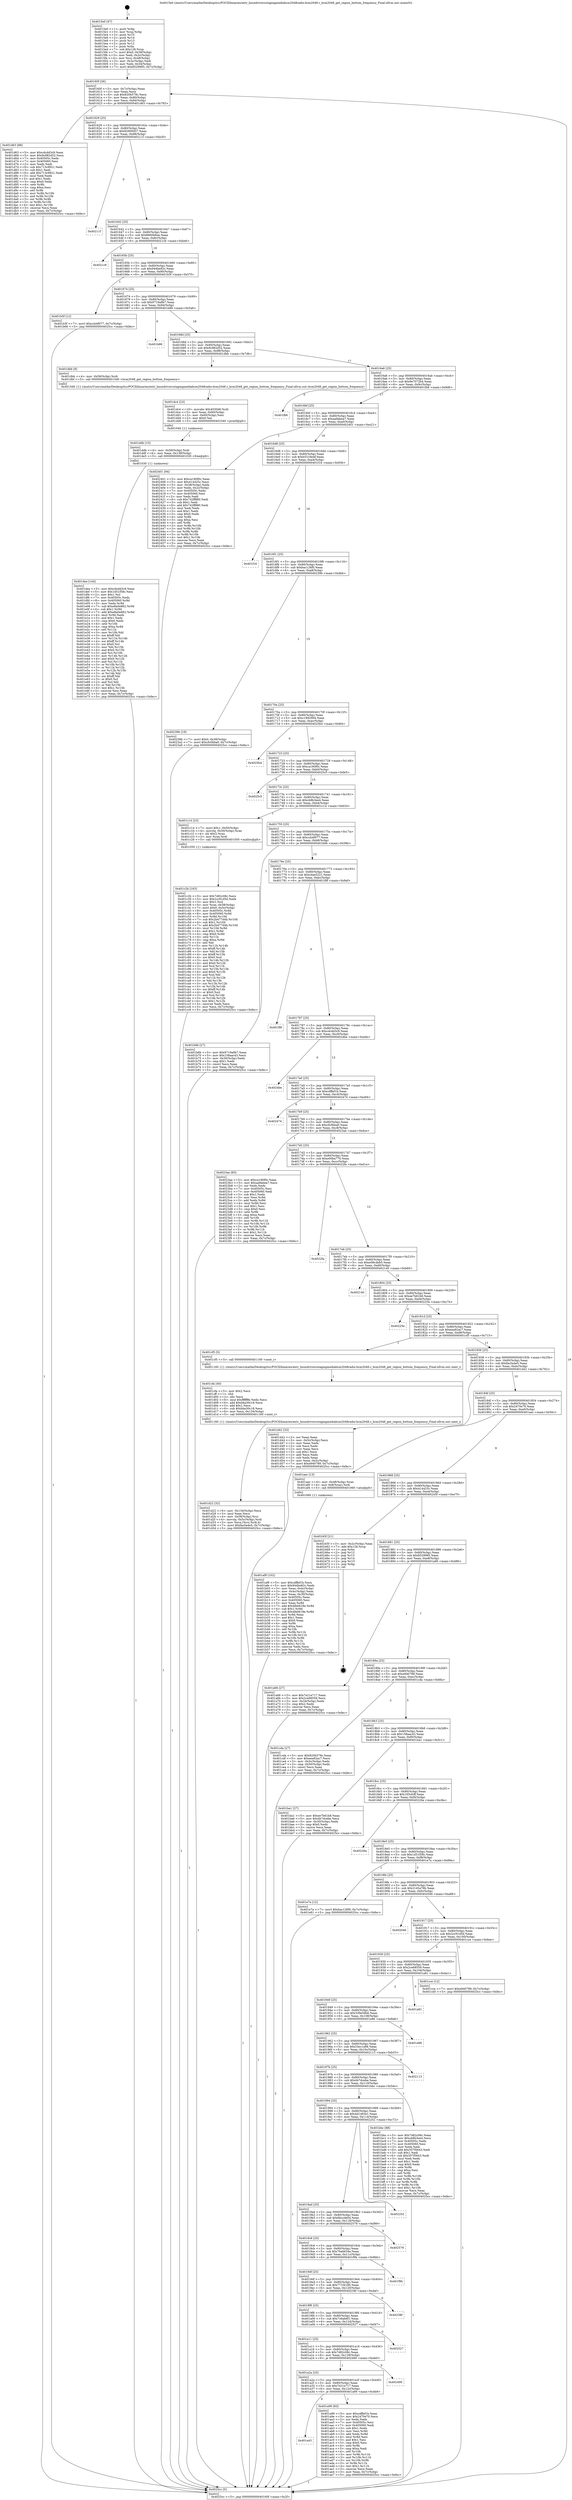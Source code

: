 digraph "0x4015e0" {
  label = "0x4015e0 (/mnt/c/Users/mathe/Desktop/tcc/POCII/binaries/extr_linuxdriversstagingmediabcm2048radio-bcm2048.c_bcm2048_get_region_bottom_frequency_Final-ollvm.out::main(0))"
  labelloc = "t"
  node[shape=record]

  Entry [label="",width=0.3,height=0.3,shape=circle,fillcolor=black,style=filled]
  "0x40160f" [label="{
     0x40160f [26]\l
     | [instrs]\l
     &nbsp;&nbsp;0x40160f \<+3\>: mov -0x7c(%rbp),%eax\l
     &nbsp;&nbsp;0x401612 \<+2\>: mov %eax,%ecx\l
     &nbsp;&nbsp;0x401614 \<+6\>: sub $0x820b578c,%ecx\l
     &nbsp;&nbsp;0x40161a \<+3\>: mov %eax,-0x80(%rbp)\l
     &nbsp;&nbsp;0x40161d \<+6\>: mov %ecx,-0x84(%rbp)\l
     &nbsp;&nbsp;0x401623 \<+6\>: je 0000000000401d63 \<main+0x783\>\l
  }"]
  "0x401d63" [label="{
     0x401d63 [88]\l
     | [instrs]\l
     &nbsp;&nbsp;0x401d63 \<+5\>: mov $0xcdcdd3c9,%eax\l
     &nbsp;&nbsp;0x401d68 \<+5\>: mov $0x9c982d52,%ecx\l
     &nbsp;&nbsp;0x401d6d \<+7\>: mov 0x40505c,%edx\l
     &nbsp;&nbsp;0x401d74 \<+7\>: mov 0x405060,%esi\l
     &nbsp;&nbsp;0x401d7b \<+2\>: mov %edx,%edi\l
     &nbsp;&nbsp;0x401d7d \<+6\>: sub $0x713c9921,%edi\l
     &nbsp;&nbsp;0x401d83 \<+3\>: sub $0x1,%edi\l
     &nbsp;&nbsp;0x401d86 \<+6\>: add $0x713c9921,%edi\l
     &nbsp;&nbsp;0x401d8c \<+3\>: imul %edi,%edx\l
     &nbsp;&nbsp;0x401d8f \<+3\>: and $0x1,%edx\l
     &nbsp;&nbsp;0x401d92 \<+3\>: cmp $0x0,%edx\l
     &nbsp;&nbsp;0x401d95 \<+4\>: sete %r8b\l
     &nbsp;&nbsp;0x401d99 \<+3\>: cmp $0xa,%esi\l
     &nbsp;&nbsp;0x401d9c \<+4\>: setl %r9b\l
     &nbsp;&nbsp;0x401da0 \<+3\>: mov %r8b,%r10b\l
     &nbsp;&nbsp;0x401da3 \<+3\>: and %r9b,%r10b\l
     &nbsp;&nbsp;0x401da6 \<+3\>: xor %r9b,%r8b\l
     &nbsp;&nbsp;0x401da9 \<+3\>: or %r8b,%r10b\l
     &nbsp;&nbsp;0x401dac \<+4\>: test $0x1,%r10b\l
     &nbsp;&nbsp;0x401db0 \<+3\>: cmovne %ecx,%eax\l
     &nbsp;&nbsp;0x401db3 \<+3\>: mov %eax,-0x7c(%rbp)\l
     &nbsp;&nbsp;0x401db6 \<+5\>: jmp 00000000004025cc \<main+0xfec\>\l
  }"]
  "0x401629" [label="{
     0x401629 [25]\l
     | [instrs]\l
     &nbsp;&nbsp;0x401629 \<+5\>: jmp 000000000040162e \<main+0x4e\>\l
     &nbsp;&nbsp;0x40162e \<+3\>: mov -0x80(%rbp),%eax\l
     &nbsp;&nbsp;0x401631 \<+5\>: sub $0x82909457,%eax\l
     &nbsp;&nbsp;0x401636 \<+6\>: mov %eax,-0x88(%rbp)\l
     &nbsp;&nbsp;0x40163c \<+6\>: je 000000000040211f \<main+0xb3f\>\l
  }"]
  Exit [label="",width=0.3,height=0.3,shape=circle,fillcolor=black,style=filled,peripheries=2]
  "0x40211f" [label="{
     0x40211f\l
  }", style=dashed]
  "0x401642" [label="{
     0x401642 [25]\l
     | [instrs]\l
     &nbsp;&nbsp;0x401642 \<+5\>: jmp 0000000000401647 \<main+0x67\>\l
     &nbsp;&nbsp;0x401647 \<+3\>: mov -0x80(%rbp),%eax\l
     &nbsp;&nbsp;0x40164a \<+5\>: sub $0x8660b6ae,%eax\l
     &nbsp;&nbsp;0x40164f \<+6\>: mov %eax,-0x8c(%rbp)\l
     &nbsp;&nbsp;0x401655 \<+6\>: je 00000000004021c6 \<main+0xbe6\>\l
  }"]
  "0x401dea" [label="{
     0x401dea [144]\l
     | [instrs]\l
     &nbsp;&nbsp;0x401dea \<+5\>: mov $0xcdcdd3c9,%eax\l
     &nbsp;&nbsp;0x401def \<+5\>: mov $0x1d51f58c,%esi\l
     &nbsp;&nbsp;0x401df4 \<+2\>: mov $0x1,%cl\l
     &nbsp;&nbsp;0x401df6 \<+7\>: mov 0x40505c,%edx\l
     &nbsp;&nbsp;0x401dfd \<+8\>: mov 0x405060,%r8d\l
     &nbsp;&nbsp;0x401e05 \<+3\>: mov %edx,%r9d\l
     &nbsp;&nbsp;0x401e08 \<+7\>: sub $0xe8a0e862,%r9d\l
     &nbsp;&nbsp;0x401e0f \<+4\>: sub $0x1,%r9d\l
     &nbsp;&nbsp;0x401e13 \<+7\>: add $0xe8a0e862,%r9d\l
     &nbsp;&nbsp;0x401e1a \<+4\>: imul %r9d,%edx\l
     &nbsp;&nbsp;0x401e1e \<+3\>: and $0x1,%edx\l
     &nbsp;&nbsp;0x401e21 \<+3\>: cmp $0x0,%edx\l
     &nbsp;&nbsp;0x401e24 \<+4\>: sete %r10b\l
     &nbsp;&nbsp;0x401e28 \<+4\>: cmp $0xa,%r8d\l
     &nbsp;&nbsp;0x401e2c \<+4\>: setl %r11b\l
     &nbsp;&nbsp;0x401e30 \<+3\>: mov %r10b,%bl\l
     &nbsp;&nbsp;0x401e33 \<+3\>: xor $0xff,%bl\l
     &nbsp;&nbsp;0x401e36 \<+3\>: mov %r11b,%r14b\l
     &nbsp;&nbsp;0x401e39 \<+4\>: xor $0xff,%r14b\l
     &nbsp;&nbsp;0x401e3d \<+3\>: xor $0x0,%cl\l
     &nbsp;&nbsp;0x401e40 \<+3\>: mov %bl,%r15b\l
     &nbsp;&nbsp;0x401e43 \<+4\>: and $0x0,%r15b\l
     &nbsp;&nbsp;0x401e47 \<+3\>: and %cl,%r10b\l
     &nbsp;&nbsp;0x401e4a \<+3\>: mov %r14b,%r12b\l
     &nbsp;&nbsp;0x401e4d \<+4\>: and $0x0,%r12b\l
     &nbsp;&nbsp;0x401e51 \<+3\>: and %cl,%r11b\l
     &nbsp;&nbsp;0x401e54 \<+3\>: or %r10b,%r15b\l
     &nbsp;&nbsp;0x401e57 \<+3\>: or %r11b,%r12b\l
     &nbsp;&nbsp;0x401e5a \<+3\>: xor %r12b,%r15b\l
     &nbsp;&nbsp;0x401e5d \<+3\>: or %r14b,%bl\l
     &nbsp;&nbsp;0x401e60 \<+3\>: xor $0xff,%bl\l
     &nbsp;&nbsp;0x401e63 \<+3\>: or $0x0,%cl\l
     &nbsp;&nbsp;0x401e66 \<+2\>: and %cl,%bl\l
     &nbsp;&nbsp;0x401e68 \<+3\>: or %bl,%r15b\l
     &nbsp;&nbsp;0x401e6b \<+4\>: test $0x1,%r15b\l
     &nbsp;&nbsp;0x401e6f \<+3\>: cmovne %esi,%eax\l
     &nbsp;&nbsp;0x401e72 \<+3\>: mov %eax,-0x7c(%rbp)\l
     &nbsp;&nbsp;0x401e75 \<+5\>: jmp 00000000004025cc \<main+0xfec\>\l
  }"]
  "0x4021c6" [label="{
     0x4021c6\l
  }", style=dashed]
  "0x40165b" [label="{
     0x40165b [25]\l
     | [instrs]\l
     &nbsp;&nbsp;0x40165b \<+5\>: jmp 0000000000401660 \<main+0x80\>\l
     &nbsp;&nbsp;0x401660 \<+3\>: mov -0x80(%rbp),%eax\l
     &nbsp;&nbsp;0x401663 \<+5\>: sub $0x944be82c,%eax\l
     &nbsp;&nbsp;0x401668 \<+6\>: mov %eax,-0x90(%rbp)\l
     &nbsp;&nbsp;0x40166e \<+6\>: je 0000000000401b5f \<main+0x57f\>\l
  }"]
  "0x401ddb" [label="{
     0x401ddb [15]\l
     | [instrs]\l
     &nbsp;&nbsp;0x401ddb \<+4\>: mov -0x58(%rbp),%rdi\l
     &nbsp;&nbsp;0x401ddf \<+6\>: mov %eax,-0x138(%rbp)\l
     &nbsp;&nbsp;0x401de5 \<+5\>: call 0000000000401030 \<free@plt\>\l
     | [calls]\l
     &nbsp;&nbsp;0x401030 \{1\} (unknown)\l
  }"]
  "0x401b5f" [label="{
     0x401b5f [12]\l
     | [instrs]\l
     &nbsp;&nbsp;0x401b5f \<+7\>: movl $0xccb4f077,-0x7c(%rbp)\l
     &nbsp;&nbsp;0x401b66 \<+5\>: jmp 00000000004025cc \<main+0xfec\>\l
  }"]
  "0x401674" [label="{
     0x401674 [25]\l
     | [instrs]\l
     &nbsp;&nbsp;0x401674 \<+5\>: jmp 0000000000401679 \<main+0x99\>\l
     &nbsp;&nbsp;0x401679 \<+3\>: mov -0x80(%rbp),%eax\l
     &nbsp;&nbsp;0x40167c \<+5\>: sub $0x9719a9b7,%eax\l
     &nbsp;&nbsp;0x401681 \<+6\>: mov %eax,-0x94(%rbp)\l
     &nbsp;&nbsp;0x401687 \<+6\>: je 0000000000401b86 \<main+0x5a6\>\l
  }"]
  "0x401dc4" [label="{
     0x401dc4 [23]\l
     | [instrs]\l
     &nbsp;&nbsp;0x401dc4 \<+10\>: movabs $0x4030d6,%rdi\l
     &nbsp;&nbsp;0x401dce \<+3\>: mov %eax,-0x60(%rbp)\l
     &nbsp;&nbsp;0x401dd1 \<+3\>: mov -0x60(%rbp),%esi\l
     &nbsp;&nbsp;0x401dd4 \<+2\>: mov $0x0,%al\l
     &nbsp;&nbsp;0x401dd6 \<+5\>: call 0000000000401040 \<printf@plt\>\l
     | [calls]\l
     &nbsp;&nbsp;0x401040 \{1\} (unknown)\l
  }"]
  "0x401b86" [label="{
     0x401b86\l
  }", style=dashed]
  "0x40168d" [label="{
     0x40168d [25]\l
     | [instrs]\l
     &nbsp;&nbsp;0x40168d \<+5\>: jmp 0000000000401692 \<main+0xb2\>\l
     &nbsp;&nbsp;0x401692 \<+3\>: mov -0x80(%rbp),%eax\l
     &nbsp;&nbsp;0x401695 \<+5\>: sub $0x9c982d52,%eax\l
     &nbsp;&nbsp;0x40169a \<+6\>: mov %eax,-0x98(%rbp)\l
     &nbsp;&nbsp;0x4016a0 \<+6\>: je 0000000000401dbb \<main+0x7db\>\l
  }"]
  "0x401d22" [label="{
     0x401d22 [32]\l
     | [instrs]\l
     &nbsp;&nbsp;0x401d22 \<+6\>: mov -0x134(%rbp),%ecx\l
     &nbsp;&nbsp;0x401d28 \<+3\>: imul %eax,%ecx\l
     &nbsp;&nbsp;0x401d2b \<+4\>: mov -0x58(%rbp),%rsi\l
     &nbsp;&nbsp;0x401d2f \<+4\>: movslq -0x5c(%rbp),%rdi\l
     &nbsp;&nbsp;0x401d33 \<+3\>: mov %ecx,(%rsi,%rdi,4)\l
     &nbsp;&nbsp;0x401d36 \<+7\>: movl $0xfac0a4e5,-0x7c(%rbp)\l
     &nbsp;&nbsp;0x401d3d \<+5\>: jmp 00000000004025cc \<main+0xfec\>\l
  }"]
  "0x401dbb" [label="{
     0x401dbb [9]\l
     | [instrs]\l
     &nbsp;&nbsp;0x401dbb \<+4\>: mov -0x58(%rbp),%rdi\l
     &nbsp;&nbsp;0x401dbf \<+5\>: call 00000000004015d0 \<bcm2048_get_region_bottom_frequency\>\l
     | [calls]\l
     &nbsp;&nbsp;0x4015d0 \{1\} (/mnt/c/Users/mathe/Desktop/tcc/POCII/binaries/extr_linuxdriversstagingmediabcm2048radio-bcm2048.c_bcm2048_get_region_bottom_frequency_Final-ollvm.out::bcm2048_get_region_bottom_frequency)\l
  }"]
  "0x4016a6" [label="{
     0x4016a6 [25]\l
     | [instrs]\l
     &nbsp;&nbsp;0x4016a6 \<+5\>: jmp 00000000004016ab \<main+0xcb\>\l
     &nbsp;&nbsp;0x4016ab \<+3\>: mov -0x80(%rbp),%eax\l
     &nbsp;&nbsp;0x4016ae \<+5\>: sub $0x9e7072b4,%eax\l
     &nbsp;&nbsp;0x4016b3 \<+6\>: mov %eax,-0x9c(%rbp)\l
     &nbsp;&nbsp;0x4016b9 \<+6\>: je 0000000000401fb6 \<main+0x9d6\>\l
  }"]
  "0x401cfa" [label="{
     0x401cfa [40]\l
     | [instrs]\l
     &nbsp;&nbsp;0x401cfa \<+5\>: mov $0x2,%ecx\l
     &nbsp;&nbsp;0x401cff \<+1\>: cltd\l
     &nbsp;&nbsp;0x401d00 \<+2\>: idiv %ecx\l
     &nbsp;&nbsp;0x401d02 \<+6\>: imul $0xfffffffe,%edx,%ecx\l
     &nbsp;&nbsp;0x401d08 \<+6\>: add $0xbba30c18,%ecx\l
     &nbsp;&nbsp;0x401d0e \<+3\>: add $0x1,%ecx\l
     &nbsp;&nbsp;0x401d11 \<+6\>: sub $0xbba30c18,%ecx\l
     &nbsp;&nbsp;0x401d17 \<+6\>: mov %ecx,-0x134(%rbp)\l
     &nbsp;&nbsp;0x401d1d \<+5\>: call 0000000000401160 \<next_i\>\l
     | [calls]\l
     &nbsp;&nbsp;0x401160 \{1\} (/mnt/c/Users/mathe/Desktop/tcc/POCII/binaries/extr_linuxdriversstagingmediabcm2048radio-bcm2048.c_bcm2048_get_region_bottom_frequency_Final-ollvm.out::next_i)\l
  }"]
  "0x401fb6" [label="{
     0x401fb6\l
  }", style=dashed]
  "0x4016bf" [label="{
     0x4016bf [25]\l
     | [instrs]\l
     &nbsp;&nbsp;0x4016bf \<+5\>: jmp 00000000004016c4 \<main+0xe4\>\l
     &nbsp;&nbsp;0x4016c4 \<+3\>: mov -0x80(%rbp),%eax\l
     &nbsp;&nbsp;0x4016c7 \<+5\>: sub $0xaa9abea7,%eax\l
     &nbsp;&nbsp;0x4016cc \<+6\>: mov %eax,-0xa0(%rbp)\l
     &nbsp;&nbsp;0x4016d2 \<+6\>: je 0000000000402401 \<main+0xe21\>\l
  }"]
  "0x401c2b" [label="{
     0x401c2b [163]\l
     | [instrs]\l
     &nbsp;&nbsp;0x401c2b \<+5\>: mov $0x7d82c08c,%ecx\l
     &nbsp;&nbsp;0x401c30 \<+5\>: mov $0x2cc91d5d,%edx\l
     &nbsp;&nbsp;0x401c35 \<+3\>: mov $0x1,%sil\l
     &nbsp;&nbsp;0x401c38 \<+4\>: mov %rax,-0x58(%rbp)\l
     &nbsp;&nbsp;0x401c3c \<+7\>: movl $0x0,-0x5c(%rbp)\l
     &nbsp;&nbsp;0x401c43 \<+8\>: mov 0x40505c,%r8d\l
     &nbsp;&nbsp;0x401c4b \<+8\>: mov 0x405060,%r9d\l
     &nbsp;&nbsp;0x401c53 \<+3\>: mov %r8d,%r10d\l
     &nbsp;&nbsp;0x401c56 \<+7\>: sub $0x2b477d4b,%r10d\l
     &nbsp;&nbsp;0x401c5d \<+4\>: sub $0x1,%r10d\l
     &nbsp;&nbsp;0x401c61 \<+7\>: add $0x2b477d4b,%r10d\l
     &nbsp;&nbsp;0x401c68 \<+4\>: imul %r10d,%r8d\l
     &nbsp;&nbsp;0x401c6c \<+4\>: and $0x1,%r8d\l
     &nbsp;&nbsp;0x401c70 \<+4\>: cmp $0x0,%r8d\l
     &nbsp;&nbsp;0x401c74 \<+4\>: sete %r11b\l
     &nbsp;&nbsp;0x401c78 \<+4\>: cmp $0xa,%r9d\l
     &nbsp;&nbsp;0x401c7c \<+3\>: setl %bl\l
     &nbsp;&nbsp;0x401c7f \<+3\>: mov %r11b,%r14b\l
     &nbsp;&nbsp;0x401c82 \<+4\>: xor $0xff,%r14b\l
     &nbsp;&nbsp;0x401c86 \<+3\>: mov %bl,%r15b\l
     &nbsp;&nbsp;0x401c89 \<+4\>: xor $0xff,%r15b\l
     &nbsp;&nbsp;0x401c8d \<+4\>: xor $0x0,%sil\l
     &nbsp;&nbsp;0x401c91 \<+3\>: mov %r14b,%r12b\l
     &nbsp;&nbsp;0x401c94 \<+4\>: and $0x0,%r12b\l
     &nbsp;&nbsp;0x401c98 \<+3\>: and %sil,%r11b\l
     &nbsp;&nbsp;0x401c9b \<+3\>: mov %r15b,%r13b\l
     &nbsp;&nbsp;0x401c9e \<+4\>: and $0x0,%r13b\l
     &nbsp;&nbsp;0x401ca2 \<+3\>: and %sil,%bl\l
     &nbsp;&nbsp;0x401ca5 \<+3\>: or %r11b,%r12b\l
     &nbsp;&nbsp;0x401ca8 \<+3\>: or %bl,%r13b\l
     &nbsp;&nbsp;0x401cab \<+3\>: xor %r13b,%r12b\l
     &nbsp;&nbsp;0x401cae \<+3\>: or %r15b,%r14b\l
     &nbsp;&nbsp;0x401cb1 \<+4\>: xor $0xff,%r14b\l
     &nbsp;&nbsp;0x401cb5 \<+4\>: or $0x0,%sil\l
     &nbsp;&nbsp;0x401cb9 \<+3\>: and %sil,%r14b\l
     &nbsp;&nbsp;0x401cbc \<+3\>: or %r14b,%r12b\l
     &nbsp;&nbsp;0x401cbf \<+4\>: test $0x1,%r12b\l
     &nbsp;&nbsp;0x401cc3 \<+3\>: cmovne %edx,%ecx\l
     &nbsp;&nbsp;0x401cc6 \<+3\>: mov %ecx,-0x7c(%rbp)\l
     &nbsp;&nbsp;0x401cc9 \<+5\>: jmp 00000000004025cc \<main+0xfec\>\l
  }"]
  "0x402401" [label="{
     0x402401 [94]\l
     | [instrs]\l
     &nbsp;&nbsp;0x402401 \<+5\>: mov $0xca180f0c,%eax\l
     &nbsp;&nbsp;0x402406 \<+5\>: mov $0x414425c,%ecx\l
     &nbsp;&nbsp;0x40240b \<+3\>: mov -0x38(%rbp),%edx\l
     &nbsp;&nbsp;0x40240e \<+3\>: mov %edx,-0x2c(%rbp)\l
     &nbsp;&nbsp;0x402411 \<+7\>: mov 0x40505c,%edx\l
     &nbsp;&nbsp;0x402418 \<+7\>: mov 0x405060,%esi\l
     &nbsp;&nbsp;0x40241f \<+2\>: mov %edx,%edi\l
     &nbsp;&nbsp;0x402421 \<+6\>: sub $0x742ff880,%edi\l
     &nbsp;&nbsp;0x402427 \<+3\>: sub $0x1,%edi\l
     &nbsp;&nbsp;0x40242a \<+6\>: add $0x742ff880,%edi\l
     &nbsp;&nbsp;0x402430 \<+3\>: imul %edi,%edx\l
     &nbsp;&nbsp;0x402433 \<+3\>: and $0x1,%edx\l
     &nbsp;&nbsp;0x402436 \<+3\>: cmp $0x0,%edx\l
     &nbsp;&nbsp;0x402439 \<+4\>: sete %r8b\l
     &nbsp;&nbsp;0x40243d \<+3\>: cmp $0xa,%esi\l
     &nbsp;&nbsp;0x402440 \<+4\>: setl %r9b\l
     &nbsp;&nbsp;0x402444 \<+3\>: mov %r8b,%r10b\l
     &nbsp;&nbsp;0x402447 \<+3\>: and %r9b,%r10b\l
     &nbsp;&nbsp;0x40244a \<+3\>: xor %r9b,%r8b\l
     &nbsp;&nbsp;0x40244d \<+3\>: or %r8b,%r10b\l
     &nbsp;&nbsp;0x402450 \<+4\>: test $0x1,%r10b\l
     &nbsp;&nbsp;0x402454 \<+3\>: cmovne %ecx,%eax\l
     &nbsp;&nbsp;0x402457 \<+3\>: mov %eax,-0x7c(%rbp)\l
     &nbsp;&nbsp;0x40245a \<+5\>: jmp 00000000004025cc \<main+0xfec\>\l
  }"]
  "0x4016d8" [label="{
     0x4016d8 [25]\l
     | [instrs]\l
     &nbsp;&nbsp;0x4016d8 \<+5\>: jmp 00000000004016dd \<main+0xfd\>\l
     &nbsp;&nbsp;0x4016dd \<+3\>: mov -0x80(%rbp),%eax\l
     &nbsp;&nbsp;0x4016e0 \<+5\>: sub $0xb5318e4f,%eax\l
     &nbsp;&nbsp;0x4016e5 \<+6\>: mov %eax,-0xa4(%rbp)\l
     &nbsp;&nbsp;0x4016eb \<+6\>: je 0000000000401f16 \<main+0x936\>\l
  }"]
  "0x401af9" [label="{
     0x401af9 [102]\l
     | [instrs]\l
     &nbsp;&nbsp;0x401af9 \<+5\>: mov $0xcdffef1b,%ecx\l
     &nbsp;&nbsp;0x401afe \<+5\>: mov $0x944be82c,%edx\l
     &nbsp;&nbsp;0x401b03 \<+3\>: mov %eax,-0x4c(%rbp)\l
     &nbsp;&nbsp;0x401b06 \<+3\>: mov -0x4c(%rbp),%eax\l
     &nbsp;&nbsp;0x401b09 \<+3\>: mov %eax,-0x30(%rbp)\l
     &nbsp;&nbsp;0x401b0c \<+7\>: mov 0x40505c,%eax\l
     &nbsp;&nbsp;0x401b13 \<+7\>: mov 0x405060,%esi\l
     &nbsp;&nbsp;0x401b1a \<+3\>: mov %eax,%r8d\l
     &nbsp;&nbsp;0x401b1d \<+7\>: add $0x4feb618e,%r8d\l
     &nbsp;&nbsp;0x401b24 \<+4\>: sub $0x1,%r8d\l
     &nbsp;&nbsp;0x401b28 \<+7\>: sub $0x4feb618e,%r8d\l
     &nbsp;&nbsp;0x401b2f \<+4\>: imul %r8d,%eax\l
     &nbsp;&nbsp;0x401b33 \<+3\>: and $0x1,%eax\l
     &nbsp;&nbsp;0x401b36 \<+3\>: cmp $0x0,%eax\l
     &nbsp;&nbsp;0x401b39 \<+4\>: sete %r9b\l
     &nbsp;&nbsp;0x401b3d \<+3\>: cmp $0xa,%esi\l
     &nbsp;&nbsp;0x401b40 \<+4\>: setl %r10b\l
     &nbsp;&nbsp;0x401b44 \<+3\>: mov %r9b,%r11b\l
     &nbsp;&nbsp;0x401b47 \<+3\>: and %r10b,%r11b\l
     &nbsp;&nbsp;0x401b4a \<+3\>: xor %r10b,%r9b\l
     &nbsp;&nbsp;0x401b4d \<+3\>: or %r9b,%r11b\l
     &nbsp;&nbsp;0x401b50 \<+4\>: test $0x1,%r11b\l
     &nbsp;&nbsp;0x401b54 \<+3\>: cmovne %edx,%ecx\l
     &nbsp;&nbsp;0x401b57 \<+3\>: mov %ecx,-0x7c(%rbp)\l
     &nbsp;&nbsp;0x401b5a \<+5\>: jmp 00000000004025cc \<main+0xfec\>\l
  }"]
  "0x401f16" [label="{
     0x401f16\l
  }", style=dashed]
  "0x4016f1" [label="{
     0x4016f1 [25]\l
     | [instrs]\l
     &nbsp;&nbsp;0x4016f1 \<+5\>: jmp 00000000004016f6 \<main+0x116\>\l
     &nbsp;&nbsp;0x4016f6 \<+3\>: mov -0x80(%rbp),%eax\l
     &nbsp;&nbsp;0x4016f9 \<+5\>: sub $0xbac126f0,%eax\l
     &nbsp;&nbsp;0x4016fe \<+6\>: mov %eax,-0xa8(%rbp)\l
     &nbsp;&nbsp;0x401704 \<+6\>: je 000000000040239b \<main+0xdbb\>\l
  }"]
  "0x401a43" [label="{
     0x401a43\l
  }", style=dashed]
  "0x40239b" [label="{
     0x40239b [19]\l
     | [instrs]\l
     &nbsp;&nbsp;0x40239b \<+7\>: movl $0x0,-0x38(%rbp)\l
     &nbsp;&nbsp;0x4023a2 \<+7\>: movl $0xcfc0bba0,-0x7c(%rbp)\l
     &nbsp;&nbsp;0x4023a9 \<+5\>: jmp 00000000004025cc \<main+0xfec\>\l
  }"]
  "0x40170a" [label="{
     0x40170a [25]\l
     | [instrs]\l
     &nbsp;&nbsp;0x40170a \<+5\>: jmp 000000000040170f \<main+0x12f\>\l
     &nbsp;&nbsp;0x40170f \<+3\>: mov -0x80(%rbp),%eax\l
     &nbsp;&nbsp;0x401712 \<+5\>: sub $0xc1892994,%eax\l
     &nbsp;&nbsp;0x401717 \<+6\>: mov %eax,-0xac(%rbp)\l
     &nbsp;&nbsp;0x40171d \<+6\>: je 00000000004025b4 \<main+0xfd4\>\l
  }"]
  "0x401a99" [label="{
     0x401a99 [83]\l
     | [instrs]\l
     &nbsp;&nbsp;0x401a99 \<+5\>: mov $0xcdffef1b,%eax\l
     &nbsp;&nbsp;0x401a9e \<+5\>: mov $0x2470e70,%ecx\l
     &nbsp;&nbsp;0x401aa3 \<+2\>: xor %edx,%edx\l
     &nbsp;&nbsp;0x401aa5 \<+7\>: mov 0x40505c,%esi\l
     &nbsp;&nbsp;0x401aac \<+7\>: mov 0x405060,%edi\l
     &nbsp;&nbsp;0x401ab3 \<+3\>: sub $0x1,%edx\l
     &nbsp;&nbsp;0x401ab6 \<+3\>: mov %esi,%r8d\l
     &nbsp;&nbsp;0x401ab9 \<+3\>: add %edx,%r8d\l
     &nbsp;&nbsp;0x401abc \<+4\>: imul %r8d,%esi\l
     &nbsp;&nbsp;0x401ac0 \<+3\>: and $0x1,%esi\l
     &nbsp;&nbsp;0x401ac3 \<+3\>: cmp $0x0,%esi\l
     &nbsp;&nbsp;0x401ac6 \<+4\>: sete %r9b\l
     &nbsp;&nbsp;0x401aca \<+3\>: cmp $0xa,%edi\l
     &nbsp;&nbsp;0x401acd \<+4\>: setl %r10b\l
     &nbsp;&nbsp;0x401ad1 \<+3\>: mov %r9b,%r11b\l
     &nbsp;&nbsp;0x401ad4 \<+3\>: and %r10b,%r11b\l
     &nbsp;&nbsp;0x401ad7 \<+3\>: xor %r10b,%r9b\l
     &nbsp;&nbsp;0x401ada \<+3\>: or %r9b,%r11b\l
     &nbsp;&nbsp;0x401add \<+4\>: test $0x1,%r11b\l
     &nbsp;&nbsp;0x401ae1 \<+3\>: cmovne %ecx,%eax\l
     &nbsp;&nbsp;0x401ae4 \<+3\>: mov %eax,-0x7c(%rbp)\l
     &nbsp;&nbsp;0x401ae7 \<+5\>: jmp 00000000004025cc \<main+0xfec\>\l
  }"]
  "0x4025b4" [label="{
     0x4025b4\l
  }", style=dashed]
  "0x401723" [label="{
     0x401723 [25]\l
     | [instrs]\l
     &nbsp;&nbsp;0x401723 \<+5\>: jmp 0000000000401728 \<main+0x148\>\l
     &nbsp;&nbsp;0x401728 \<+3\>: mov -0x80(%rbp),%eax\l
     &nbsp;&nbsp;0x40172b \<+5\>: sub $0xca180f0c,%eax\l
     &nbsp;&nbsp;0x401730 \<+6\>: mov %eax,-0xb0(%rbp)\l
     &nbsp;&nbsp;0x401736 \<+6\>: je 00000000004025c5 \<main+0xfe5\>\l
  }"]
  "0x401a2a" [label="{
     0x401a2a [25]\l
     | [instrs]\l
     &nbsp;&nbsp;0x401a2a \<+5\>: jmp 0000000000401a2f \<main+0x44f\>\l
     &nbsp;&nbsp;0x401a2f \<+3\>: mov -0x80(%rbp),%eax\l
     &nbsp;&nbsp;0x401a32 \<+5\>: sub $0x7e21e717,%eax\l
     &nbsp;&nbsp;0x401a37 \<+6\>: mov %eax,-0x12c(%rbp)\l
     &nbsp;&nbsp;0x401a3d \<+6\>: je 0000000000401a99 \<main+0x4b9\>\l
  }"]
  "0x4025c5" [label="{
     0x4025c5\l
  }", style=dashed]
  "0x40173c" [label="{
     0x40173c [25]\l
     | [instrs]\l
     &nbsp;&nbsp;0x40173c \<+5\>: jmp 0000000000401741 \<main+0x161\>\l
     &nbsp;&nbsp;0x401741 \<+3\>: mov -0x80(%rbp),%eax\l
     &nbsp;&nbsp;0x401744 \<+5\>: sub $0xcb8b3ee4,%eax\l
     &nbsp;&nbsp;0x401749 \<+6\>: mov %eax,-0xb4(%rbp)\l
     &nbsp;&nbsp;0x40174f \<+6\>: je 0000000000401c14 \<main+0x634\>\l
  }"]
  "0x402490" [label="{
     0x402490\l
  }", style=dashed]
  "0x401c14" [label="{
     0x401c14 [23]\l
     | [instrs]\l
     &nbsp;&nbsp;0x401c14 \<+7\>: movl $0x1,-0x50(%rbp)\l
     &nbsp;&nbsp;0x401c1b \<+4\>: movslq -0x50(%rbp),%rax\l
     &nbsp;&nbsp;0x401c1f \<+4\>: shl $0x2,%rax\l
     &nbsp;&nbsp;0x401c23 \<+3\>: mov %rax,%rdi\l
     &nbsp;&nbsp;0x401c26 \<+5\>: call 0000000000401050 \<malloc@plt\>\l
     | [calls]\l
     &nbsp;&nbsp;0x401050 \{1\} (unknown)\l
  }"]
  "0x401755" [label="{
     0x401755 [25]\l
     | [instrs]\l
     &nbsp;&nbsp;0x401755 \<+5\>: jmp 000000000040175a \<main+0x17a\>\l
     &nbsp;&nbsp;0x40175a \<+3\>: mov -0x80(%rbp),%eax\l
     &nbsp;&nbsp;0x40175d \<+5\>: sub $0xccb4f077,%eax\l
     &nbsp;&nbsp;0x401762 \<+6\>: mov %eax,-0xb8(%rbp)\l
     &nbsp;&nbsp;0x401768 \<+6\>: je 0000000000401b6b \<main+0x58b\>\l
  }"]
  "0x401a11" [label="{
     0x401a11 [25]\l
     | [instrs]\l
     &nbsp;&nbsp;0x401a11 \<+5\>: jmp 0000000000401a16 \<main+0x436\>\l
     &nbsp;&nbsp;0x401a16 \<+3\>: mov -0x80(%rbp),%eax\l
     &nbsp;&nbsp;0x401a19 \<+5\>: sub $0x7d82c08c,%eax\l
     &nbsp;&nbsp;0x401a1e \<+6\>: mov %eax,-0x128(%rbp)\l
     &nbsp;&nbsp;0x401a24 \<+6\>: je 0000000000402490 \<main+0xeb0\>\l
  }"]
  "0x401b6b" [label="{
     0x401b6b [27]\l
     | [instrs]\l
     &nbsp;&nbsp;0x401b6b \<+5\>: mov $0x9719a9b7,%eax\l
     &nbsp;&nbsp;0x401b70 \<+5\>: mov $0x158aac43,%ecx\l
     &nbsp;&nbsp;0x401b75 \<+3\>: mov -0x30(%rbp),%edx\l
     &nbsp;&nbsp;0x401b78 \<+3\>: cmp $0x1,%edx\l
     &nbsp;&nbsp;0x401b7b \<+3\>: cmovl %ecx,%eax\l
     &nbsp;&nbsp;0x401b7e \<+3\>: mov %eax,-0x7c(%rbp)\l
     &nbsp;&nbsp;0x401b81 \<+5\>: jmp 00000000004025cc \<main+0xfec\>\l
  }"]
  "0x40176e" [label="{
     0x40176e [25]\l
     | [instrs]\l
     &nbsp;&nbsp;0x40176e \<+5\>: jmp 0000000000401773 \<main+0x193\>\l
     &nbsp;&nbsp;0x401773 \<+3\>: mov -0x80(%rbp),%eax\l
     &nbsp;&nbsp;0x401776 \<+5\>: sub $0xcdae5221,%eax\l
     &nbsp;&nbsp;0x40177b \<+6\>: mov %eax,-0xbc(%rbp)\l
     &nbsp;&nbsp;0x401781 \<+6\>: je 0000000000401f8f \<main+0x9af\>\l
  }"]
  "0x402527" [label="{
     0x402527\l
  }", style=dashed]
  "0x401f8f" [label="{
     0x401f8f\l
  }", style=dashed]
  "0x401787" [label="{
     0x401787 [25]\l
     | [instrs]\l
     &nbsp;&nbsp;0x401787 \<+5\>: jmp 000000000040178c \<main+0x1ac\>\l
     &nbsp;&nbsp;0x40178c \<+3\>: mov -0x80(%rbp),%eax\l
     &nbsp;&nbsp;0x40178f \<+5\>: sub $0xcdcdd3c9,%eax\l
     &nbsp;&nbsp;0x401794 \<+6\>: mov %eax,-0xc0(%rbp)\l
     &nbsp;&nbsp;0x40179a \<+6\>: je 00000000004024be \<main+0xede\>\l
  }"]
  "0x4019f8" [label="{
     0x4019f8 [25]\l
     | [instrs]\l
     &nbsp;&nbsp;0x4019f8 \<+5\>: jmp 00000000004019fd \<main+0x41d\>\l
     &nbsp;&nbsp;0x4019fd \<+3\>: mov -0x80(%rbp),%eax\l
     &nbsp;&nbsp;0x401a00 \<+5\>: sub $0x7c6ab6f1,%eax\l
     &nbsp;&nbsp;0x401a05 \<+6\>: mov %eax,-0x124(%rbp)\l
     &nbsp;&nbsp;0x401a0b \<+6\>: je 0000000000402527 \<main+0xf47\>\l
  }"]
  "0x4024be" [label="{
     0x4024be\l
  }", style=dashed]
  "0x4017a0" [label="{
     0x4017a0 [25]\l
     | [instrs]\l
     &nbsp;&nbsp;0x4017a0 \<+5\>: jmp 00000000004017a5 \<main+0x1c5\>\l
     &nbsp;&nbsp;0x4017a5 \<+3\>: mov -0x80(%rbp),%eax\l
     &nbsp;&nbsp;0x4017a8 \<+5\>: sub $0xcdffef1b,%eax\l
     &nbsp;&nbsp;0x4017ad \<+6\>: mov %eax,-0xc4(%rbp)\l
     &nbsp;&nbsp;0x4017b3 \<+6\>: je 0000000000402474 \<main+0xe94\>\l
  }"]
  "0x40238f" [label="{
     0x40238f\l
  }", style=dashed]
  "0x402474" [label="{
     0x402474\l
  }", style=dashed]
  "0x4017b9" [label="{
     0x4017b9 [25]\l
     | [instrs]\l
     &nbsp;&nbsp;0x4017b9 \<+5\>: jmp 00000000004017be \<main+0x1de\>\l
     &nbsp;&nbsp;0x4017be \<+3\>: mov -0x80(%rbp),%eax\l
     &nbsp;&nbsp;0x4017c1 \<+5\>: sub $0xcfc0bba0,%eax\l
     &nbsp;&nbsp;0x4017c6 \<+6\>: mov %eax,-0xc8(%rbp)\l
     &nbsp;&nbsp;0x4017cc \<+6\>: je 00000000004023ae \<main+0xdce\>\l
  }"]
  "0x4019df" [label="{
     0x4019df [25]\l
     | [instrs]\l
     &nbsp;&nbsp;0x4019df \<+5\>: jmp 00000000004019e4 \<main+0x404\>\l
     &nbsp;&nbsp;0x4019e4 \<+3\>: mov -0x80(%rbp),%eax\l
     &nbsp;&nbsp;0x4019e7 \<+5\>: sub $0x771f4180,%eax\l
     &nbsp;&nbsp;0x4019ec \<+6\>: mov %eax,-0x120(%rbp)\l
     &nbsp;&nbsp;0x4019f2 \<+6\>: je 000000000040238f \<main+0xdaf\>\l
  }"]
  "0x4023ae" [label="{
     0x4023ae [83]\l
     | [instrs]\l
     &nbsp;&nbsp;0x4023ae \<+5\>: mov $0xca180f0c,%eax\l
     &nbsp;&nbsp;0x4023b3 \<+5\>: mov $0xaa9abea7,%ecx\l
     &nbsp;&nbsp;0x4023b8 \<+2\>: xor %edx,%edx\l
     &nbsp;&nbsp;0x4023ba \<+7\>: mov 0x40505c,%esi\l
     &nbsp;&nbsp;0x4023c1 \<+7\>: mov 0x405060,%edi\l
     &nbsp;&nbsp;0x4023c8 \<+3\>: sub $0x1,%edx\l
     &nbsp;&nbsp;0x4023cb \<+3\>: mov %esi,%r8d\l
     &nbsp;&nbsp;0x4023ce \<+3\>: add %edx,%r8d\l
     &nbsp;&nbsp;0x4023d1 \<+4\>: imul %r8d,%esi\l
     &nbsp;&nbsp;0x4023d5 \<+3\>: and $0x1,%esi\l
     &nbsp;&nbsp;0x4023d8 \<+3\>: cmp $0x0,%esi\l
     &nbsp;&nbsp;0x4023db \<+4\>: sete %r9b\l
     &nbsp;&nbsp;0x4023df \<+3\>: cmp $0xa,%edi\l
     &nbsp;&nbsp;0x4023e2 \<+4\>: setl %r10b\l
     &nbsp;&nbsp;0x4023e6 \<+3\>: mov %r9b,%r11b\l
     &nbsp;&nbsp;0x4023e9 \<+3\>: and %r10b,%r11b\l
     &nbsp;&nbsp;0x4023ec \<+3\>: xor %r10b,%r9b\l
     &nbsp;&nbsp;0x4023ef \<+3\>: or %r9b,%r11b\l
     &nbsp;&nbsp;0x4023f2 \<+4\>: test $0x1,%r11b\l
     &nbsp;&nbsp;0x4023f6 \<+3\>: cmovne %ecx,%eax\l
     &nbsp;&nbsp;0x4023f9 \<+3\>: mov %eax,-0x7c(%rbp)\l
     &nbsp;&nbsp;0x4023fc \<+5\>: jmp 00000000004025cc \<main+0xfec\>\l
  }"]
  "0x4017d2" [label="{
     0x4017d2 [25]\l
     | [instrs]\l
     &nbsp;&nbsp;0x4017d2 \<+5\>: jmp 00000000004017d7 \<main+0x1f7\>\l
     &nbsp;&nbsp;0x4017d7 \<+3\>: mov -0x80(%rbp),%eax\l
     &nbsp;&nbsp;0x4017da \<+5\>: sub $0xe00ba776,%eax\l
     &nbsp;&nbsp;0x4017df \<+6\>: mov %eax,-0xcc(%rbp)\l
     &nbsp;&nbsp;0x4017e5 \<+6\>: je 00000000004022fa \<main+0xd1a\>\l
  }"]
  "0x401f9b" [label="{
     0x401f9b\l
  }", style=dashed]
  "0x4022fa" [label="{
     0x4022fa\l
  }", style=dashed]
  "0x4017eb" [label="{
     0x4017eb [25]\l
     | [instrs]\l
     &nbsp;&nbsp;0x4017eb \<+5\>: jmp 00000000004017f0 \<main+0x210\>\l
     &nbsp;&nbsp;0x4017f0 \<+3\>: mov -0x80(%rbp),%eax\l
     &nbsp;&nbsp;0x4017f3 \<+5\>: sub $0xe08c4bb5,%eax\l
     &nbsp;&nbsp;0x4017f8 \<+6\>: mov %eax,-0xd0(%rbp)\l
     &nbsp;&nbsp;0x4017fe \<+6\>: je 0000000000402140 \<main+0xb60\>\l
  }"]
  "0x4019c6" [label="{
     0x4019c6 [25]\l
     | [instrs]\l
     &nbsp;&nbsp;0x4019c6 \<+5\>: jmp 00000000004019cb \<main+0x3eb\>\l
     &nbsp;&nbsp;0x4019cb \<+3\>: mov -0x80(%rbp),%eax\l
     &nbsp;&nbsp;0x4019ce \<+5\>: sub $0x76a6634e,%eax\l
     &nbsp;&nbsp;0x4019d3 \<+6\>: mov %eax,-0x11c(%rbp)\l
     &nbsp;&nbsp;0x4019d9 \<+6\>: je 0000000000401f9b \<main+0x9bb\>\l
  }"]
  "0x402140" [label="{
     0x402140\l
  }", style=dashed]
  "0x401804" [label="{
     0x401804 [25]\l
     | [instrs]\l
     &nbsp;&nbsp;0x401804 \<+5\>: jmp 0000000000401809 \<main+0x229\>\l
     &nbsp;&nbsp;0x401809 \<+3\>: mov -0x80(%rbp),%eax\l
     &nbsp;&nbsp;0x40180c \<+5\>: sub $0xee7b61b8,%eax\l
     &nbsp;&nbsp;0x401811 \<+6\>: mov %eax,-0xd4(%rbp)\l
     &nbsp;&nbsp;0x401817 \<+6\>: je 000000000040225e \<main+0xc7e\>\l
  }"]
  "0x402579" [label="{
     0x402579\l
  }", style=dashed]
  "0x40225e" [label="{
     0x40225e\l
  }", style=dashed]
  "0x40181d" [label="{
     0x40181d [25]\l
     | [instrs]\l
     &nbsp;&nbsp;0x40181d \<+5\>: jmp 0000000000401822 \<main+0x242\>\l
     &nbsp;&nbsp;0x401822 \<+3\>: mov -0x80(%rbp),%eax\l
     &nbsp;&nbsp;0x401825 \<+5\>: sub $0xeea92ac7,%eax\l
     &nbsp;&nbsp;0x40182a \<+6\>: mov %eax,-0xd8(%rbp)\l
     &nbsp;&nbsp;0x401830 \<+6\>: je 0000000000401cf5 \<main+0x715\>\l
  }"]
  "0x4019ad" [label="{
     0x4019ad [25]\l
     | [instrs]\l
     &nbsp;&nbsp;0x4019ad \<+5\>: jmp 00000000004019b2 \<main+0x3d2\>\l
     &nbsp;&nbsp;0x4019b2 \<+3\>: mov -0x80(%rbp),%eax\l
     &nbsp;&nbsp;0x4019b5 \<+5\>: sub $0x6bccde04,%eax\l
     &nbsp;&nbsp;0x4019ba \<+6\>: mov %eax,-0x118(%rbp)\l
     &nbsp;&nbsp;0x4019c0 \<+6\>: je 0000000000402579 \<main+0xf99\>\l
  }"]
  "0x401cf5" [label="{
     0x401cf5 [5]\l
     | [instrs]\l
     &nbsp;&nbsp;0x401cf5 \<+5\>: call 0000000000401160 \<next_i\>\l
     | [calls]\l
     &nbsp;&nbsp;0x401160 \{1\} (/mnt/c/Users/mathe/Desktop/tcc/POCII/binaries/extr_linuxdriversstagingmediabcm2048radio-bcm2048.c_bcm2048_get_region_bottom_frequency_Final-ollvm.out::next_i)\l
  }"]
  "0x401836" [label="{
     0x401836 [25]\l
     | [instrs]\l
     &nbsp;&nbsp;0x401836 \<+5\>: jmp 000000000040183b \<main+0x25b\>\l
     &nbsp;&nbsp;0x40183b \<+3\>: mov -0x80(%rbp),%eax\l
     &nbsp;&nbsp;0x40183e \<+5\>: sub $0xfac0a4e5,%eax\l
     &nbsp;&nbsp;0x401843 \<+6\>: mov %eax,-0xdc(%rbp)\l
     &nbsp;&nbsp;0x401849 \<+6\>: je 0000000000401d42 \<main+0x762\>\l
  }"]
  "0x402252" [label="{
     0x402252\l
  }", style=dashed]
  "0x401d42" [label="{
     0x401d42 [33]\l
     | [instrs]\l
     &nbsp;&nbsp;0x401d42 \<+2\>: xor %eax,%eax\l
     &nbsp;&nbsp;0x401d44 \<+3\>: mov -0x5c(%rbp),%ecx\l
     &nbsp;&nbsp;0x401d47 \<+2\>: mov %eax,%edx\l
     &nbsp;&nbsp;0x401d49 \<+2\>: sub %ecx,%edx\l
     &nbsp;&nbsp;0x401d4b \<+2\>: mov %eax,%ecx\l
     &nbsp;&nbsp;0x401d4d \<+3\>: sub $0x1,%ecx\l
     &nbsp;&nbsp;0x401d50 \<+2\>: add %ecx,%edx\l
     &nbsp;&nbsp;0x401d52 \<+2\>: sub %edx,%eax\l
     &nbsp;&nbsp;0x401d54 \<+3\>: mov %eax,-0x5c(%rbp)\l
     &nbsp;&nbsp;0x401d57 \<+7\>: movl $0xe940789,-0x7c(%rbp)\l
     &nbsp;&nbsp;0x401d5e \<+5\>: jmp 00000000004025cc \<main+0xfec\>\l
  }"]
  "0x40184f" [label="{
     0x40184f [25]\l
     | [instrs]\l
     &nbsp;&nbsp;0x40184f \<+5\>: jmp 0000000000401854 \<main+0x274\>\l
     &nbsp;&nbsp;0x401854 \<+3\>: mov -0x80(%rbp),%eax\l
     &nbsp;&nbsp;0x401857 \<+5\>: sub $0x2470e70,%eax\l
     &nbsp;&nbsp;0x40185c \<+6\>: mov %eax,-0xe0(%rbp)\l
     &nbsp;&nbsp;0x401862 \<+6\>: je 0000000000401aec \<main+0x50c\>\l
  }"]
  "0x401994" [label="{
     0x401994 [25]\l
     | [instrs]\l
     &nbsp;&nbsp;0x401994 \<+5\>: jmp 0000000000401999 \<main+0x3b9\>\l
     &nbsp;&nbsp;0x401999 \<+3\>: mov -0x80(%rbp),%eax\l
     &nbsp;&nbsp;0x40199c \<+5\>: sub $0x4d1483e1,%eax\l
     &nbsp;&nbsp;0x4019a1 \<+6\>: mov %eax,-0x114(%rbp)\l
     &nbsp;&nbsp;0x4019a7 \<+6\>: je 0000000000402252 \<main+0xc72\>\l
  }"]
  "0x401aec" [label="{
     0x401aec [13]\l
     | [instrs]\l
     &nbsp;&nbsp;0x401aec \<+4\>: mov -0x48(%rbp),%rax\l
     &nbsp;&nbsp;0x401af0 \<+4\>: mov 0x8(%rax),%rdi\l
     &nbsp;&nbsp;0x401af4 \<+5\>: call 0000000000401060 \<atoi@plt\>\l
     | [calls]\l
     &nbsp;&nbsp;0x401060 \{1\} (unknown)\l
  }"]
  "0x401868" [label="{
     0x401868 [25]\l
     | [instrs]\l
     &nbsp;&nbsp;0x401868 \<+5\>: jmp 000000000040186d \<main+0x28d\>\l
     &nbsp;&nbsp;0x40186d \<+3\>: mov -0x80(%rbp),%eax\l
     &nbsp;&nbsp;0x401870 \<+5\>: sub $0x414425c,%eax\l
     &nbsp;&nbsp;0x401875 \<+6\>: mov %eax,-0xe4(%rbp)\l
     &nbsp;&nbsp;0x40187b \<+6\>: je 000000000040245f \<main+0xe7f\>\l
  }"]
  "0x401bbc" [label="{
     0x401bbc [88]\l
     | [instrs]\l
     &nbsp;&nbsp;0x401bbc \<+5\>: mov $0x7d82c08c,%eax\l
     &nbsp;&nbsp;0x401bc1 \<+5\>: mov $0xcb8b3ee4,%ecx\l
     &nbsp;&nbsp;0x401bc6 \<+7\>: mov 0x40505c,%edx\l
     &nbsp;&nbsp;0x401bcd \<+7\>: mov 0x405060,%esi\l
     &nbsp;&nbsp;0x401bd4 \<+2\>: mov %edx,%edi\l
     &nbsp;&nbsp;0x401bd6 \<+6\>: add $0x357f5643,%edi\l
     &nbsp;&nbsp;0x401bdc \<+3\>: sub $0x1,%edi\l
     &nbsp;&nbsp;0x401bdf \<+6\>: sub $0x357f5643,%edi\l
     &nbsp;&nbsp;0x401be5 \<+3\>: imul %edi,%edx\l
     &nbsp;&nbsp;0x401be8 \<+3\>: and $0x1,%edx\l
     &nbsp;&nbsp;0x401beb \<+3\>: cmp $0x0,%edx\l
     &nbsp;&nbsp;0x401bee \<+4\>: sete %r8b\l
     &nbsp;&nbsp;0x401bf2 \<+3\>: cmp $0xa,%esi\l
     &nbsp;&nbsp;0x401bf5 \<+4\>: setl %r9b\l
     &nbsp;&nbsp;0x401bf9 \<+3\>: mov %r8b,%r10b\l
     &nbsp;&nbsp;0x401bfc \<+3\>: and %r9b,%r10b\l
     &nbsp;&nbsp;0x401bff \<+3\>: xor %r9b,%r8b\l
     &nbsp;&nbsp;0x401c02 \<+3\>: or %r8b,%r10b\l
     &nbsp;&nbsp;0x401c05 \<+4\>: test $0x1,%r10b\l
     &nbsp;&nbsp;0x401c09 \<+3\>: cmovne %ecx,%eax\l
     &nbsp;&nbsp;0x401c0c \<+3\>: mov %eax,-0x7c(%rbp)\l
     &nbsp;&nbsp;0x401c0f \<+5\>: jmp 00000000004025cc \<main+0xfec\>\l
  }"]
  "0x40245f" [label="{
     0x40245f [21]\l
     | [instrs]\l
     &nbsp;&nbsp;0x40245f \<+3\>: mov -0x2c(%rbp),%eax\l
     &nbsp;&nbsp;0x402462 \<+7\>: add $0x128,%rsp\l
     &nbsp;&nbsp;0x402469 \<+1\>: pop %rbx\l
     &nbsp;&nbsp;0x40246a \<+2\>: pop %r12\l
     &nbsp;&nbsp;0x40246c \<+2\>: pop %r13\l
     &nbsp;&nbsp;0x40246e \<+2\>: pop %r14\l
     &nbsp;&nbsp;0x402470 \<+2\>: pop %r15\l
     &nbsp;&nbsp;0x402472 \<+1\>: pop %rbp\l
     &nbsp;&nbsp;0x402473 \<+1\>: ret\l
  }"]
  "0x401881" [label="{
     0x401881 [25]\l
     | [instrs]\l
     &nbsp;&nbsp;0x401881 \<+5\>: jmp 0000000000401886 \<main+0x2a6\>\l
     &nbsp;&nbsp;0x401886 \<+3\>: mov -0x80(%rbp),%eax\l
     &nbsp;&nbsp;0x401889 \<+5\>: sub $0x8529985,%eax\l
     &nbsp;&nbsp;0x40188e \<+6\>: mov %eax,-0xe8(%rbp)\l
     &nbsp;&nbsp;0x401894 \<+6\>: je 0000000000401a66 \<main+0x486\>\l
  }"]
  "0x40197b" [label="{
     0x40197b [25]\l
     | [instrs]\l
     &nbsp;&nbsp;0x40197b \<+5\>: jmp 0000000000401980 \<main+0x3a0\>\l
     &nbsp;&nbsp;0x401980 \<+3\>: mov -0x80(%rbp),%eax\l
     &nbsp;&nbsp;0x401983 \<+5\>: sub $0x4b7dcebe,%eax\l
     &nbsp;&nbsp;0x401988 \<+6\>: mov %eax,-0x110(%rbp)\l
     &nbsp;&nbsp;0x40198e \<+6\>: je 0000000000401bbc \<main+0x5dc\>\l
  }"]
  "0x401a66" [label="{
     0x401a66 [27]\l
     | [instrs]\l
     &nbsp;&nbsp;0x401a66 \<+5\>: mov $0x7e21e717,%eax\l
     &nbsp;&nbsp;0x401a6b \<+5\>: mov $0x2ce68559,%ecx\l
     &nbsp;&nbsp;0x401a70 \<+3\>: mov -0x34(%rbp),%edx\l
     &nbsp;&nbsp;0x401a73 \<+3\>: cmp $0x2,%edx\l
     &nbsp;&nbsp;0x401a76 \<+3\>: cmovne %ecx,%eax\l
     &nbsp;&nbsp;0x401a79 \<+3\>: mov %eax,-0x7c(%rbp)\l
     &nbsp;&nbsp;0x401a7c \<+5\>: jmp 00000000004025cc \<main+0xfec\>\l
  }"]
  "0x40189a" [label="{
     0x40189a [25]\l
     | [instrs]\l
     &nbsp;&nbsp;0x40189a \<+5\>: jmp 000000000040189f \<main+0x2bf\>\l
     &nbsp;&nbsp;0x40189f \<+3\>: mov -0x80(%rbp),%eax\l
     &nbsp;&nbsp;0x4018a2 \<+5\>: sub $0xe940789,%eax\l
     &nbsp;&nbsp;0x4018a7 \<+6\>: mov %eax,-0xec(%rbp)\l
     &nbsp;&nbsp;0x4018ad \<+6\>: je 0000000000401cda \<main+0x6fa\>\l
  }"]
  "0x4025cc" [label="{
     0x4025cc [5]\l
     | [instrs]\l
     &nbsp;&nbsp;0x4025cc \<+5\>: jmp 000000000040160f \<main+0x2f\>\l
  }"]
  "0x4015e0" [label="{
     0x4015e0 [47]\l
     | [instrs]\l
     &nbsp;&nbsp;0x4015e0 \<+1\>: push %rbp\l
     &nbsp;&nbsp;0x4015e1 \<+3\>: mov %rsp,%rbp\l
     &nbsp;&nbsp;0x4015e4 \<+2\>: push %r15\l
     &nbsp;&nbsp;0x4015e6 \<+2\>: push %r14\l
     &nbsp;&nbsp;0x4015e8 \<+2\>: push %r13\l
     &nbsp;&nbsp;0x4015ea \<+2\>: push %r12\l
     &nbsp;&nbsp;0x4015ec \<+1\>: push %rbx\l
     &nbsp;&nbsp;0x4015ed \<+7\>: sub $0x128,%rsp\l
     &nbsp;&nbsp;0x4015f4 \<+7\>: movl $0x0,-0x38(%rbp)\l
     &nbsp;&nbsp;0x4015fb \<+3\>: mov %edi,-0x3c(%rbp)\l
     &nbsp;&nbsp;0x4015fe \<+4\>: mov %rsi,-0x48(%rbp)\l
     &nbsp;&nbsp;0x401602 \<+3\>: mov -0x3c(%rbp),%edi\l
     &nbsp;&nbsp;0x401605 \<+3\>: mov %edi,-0x34(%rbp)\l
     &nbsp;&nbsp;0x401608 \<+7\>: movl $0x8529985,-0x7c(%rbp)\l
  }"]
  "0x402113" [label="{
     0x402113\l
  }", style=dashed]
  "0x401cda" [label="{
     0x401cda [27]\l
     | [instrs]\l
     &nbsp;&nbsp;0x401cda \<+5\>: mov $0x820b578c,%eax\l
     &nbsp;&nbsp;0x401cdf \<+5\>: mov $0xeea92ac7,%ecx\l
     &nbsp;&nbsp;0x401ce4 \<+3\>: mov -0x5c(%rbp),%edx\l
     &nbsp;&nbsp;0x401ce7 \<+3\>: cmp -0x50(%rbp),%edx\l
     &nbsp;&nbsp;0x401cea \<+3\>: cmovl %ecx,%eax\l
     &nbsp;&nbsp;0x401ced \<+3\>: mov %eax,-0x7c(%rbp)\l
     &nbsp;&nbsp;0x401cf0 \<+5\>: jmp 00000000004025cc \<main+0xfec\>\l
  }"]
  "0x4018b3" [label="{
     0x4018b3 [25]\l
     | [instrs]\l
     &nbsp;&nbsp;0x4018b3 \<+5\>: jmp 00000000004018b8 \<main+0x2d8\>\l
     &nbsp;&nbsp;0x4018b8 \<+3\>: mov -0x80(%rbp),%eax\l
     &nbsp;&nbsp;0x4018bb \<+5\>: sub $0x158aac43,%eax\l
     &nbsp;&nbsp;0x4018c0 \<+6\>: mov %eax,-0xf0(%rbp)\l
     &nbsp;&nbsp;0x4018c6 \<+6\>: je 0000000000401ba1 \<main+0x5c1\>\l
  }"]
  "0x401962" [label="{
     0x401962 [25]\l
     | [instrs]\l
     &nbsp;&nbsp;0x401962 \<+5\>: jmp 0000000000401967 \<main+0x387\>\l
     &nbsp;&nbsp;0x401967 \<+3\>: mov -0x80(%rbp),%eax\l
     &nbsp;&nbsp;0x40196a \<+5\>: sub $0x33ec1a96,%eax\l
     &nbsp;&nbsp;0x40196f \<+6\>: mov %eax,-0x10c(%rbp)\l
     &nbsp;&nbsp;0x401975 \<+6\>: je 0000000000402113 \<main+0xb33\>\l
  }"]
  "0x401ba1" [label="{
     0x401ba1 [27]\l
     | [instrs]\l
     &nbsp;&nbsp;0x401ba1 \<+5\>: mov $0xee7b61b8,%eax\l
     &nbsp;&nbsp;0x401ba6 \<+5\>: mov $0x4b7dcebe,%ecx\l
     &nbsp;&nbsp;0x401bab \<+3\>: mov -0x30(%rbp),%edx\l
     &nbsp;&nbsp;0x401bae \<+3\>: cmp $0x0,%edx\l
     &nbsp;&nbsp;0x401bb1 \<+3\>: cmove %ecx,%eax\l
     &nbsp;&nbsp;0x401bb4 \<+3\>: mov %eax,-0x7c(%rbp)\l
     &nbsp;&nbsp;0x401bb7 \<+5\>: jmp 00000000004025cc \<main+0xfec\>\l
  }"]
  "0x4018cc" [label="{
     0x4018cc [25]\l
     | [instrs]\l
     &nbsp;&nbsp;0x4018cc \<+5\>: jmp 00000000004018d1 \<main+0x2f1\>\l
     &nbsp;&nbsp;0x4018d1 \<+3\>: mov -0x80(%rbp),%eax\l
     &nbsp;&nbsp;0x4018d4 \<+5\>: sub $0x165cfcff,%eax\l
     &nbsp;&nbsp;0x4018d9 \<+6\>: mov %eax,-0xf4(%rbp)\l
     &nbsp;&nbsp;0x4018df \<+6\>: je 000000000040226a \<main+0xc8a\>\l
  }"]
  "0x401e86" [label="{
     0x401e86\l
  }", style=dashed]
  "0x40226a" [label="{
     0x40226a\l
  }", style=dashed]
  "0x4018e5" [label="{
     0x4018e5 [25]\l
     | [instrs]\l
     &nbsp;&nbsp;0x4018e5 \<+5\>: jmp 00000000004018ea \<main+0x30a\>\l
     &nbsp;&nbsp;0x4018ea \<+3\>: mov -0x80(%rbp),%eax\l
     &nbsp;&nbsp;0x4018ed \<+5\>: sub $0x1d51f58c,%eax\l
     &nbsp;&nbsp;0x4018f2 \<+6\>: mov %eax,-0xf8(%rbp)\l
     &nbsp;&nbsp;0x4018f8 \<+6\>: je 0000000000401e7a \<main+0x89a\>\l
  }"]
  "0x401949" [label="{
     0x401949 [25]\l
     | [instrs]\l
     &nbsp;&nbsp;0x401949 \<+5\>: jmp 000000000040194e \<main+0x36e\>\l
     &nbsp;&nbsp;0x40194e \<+3\>: mov -0x80(%rbp),%eax\l
     &nbsp;&nbsp;0x401951 \<+5\>: sub $0x339e56b6,%eax\l
     &nbsp;&nbsp;0x401956 \<+6\>: mov %eax,-0x108(%rbp)\l
     &nbsp;&nbsp;0x40195c \<+6\>: je 0000000000401e86 \<main+0x8a6\>\l
  }"]
  "0x401e7a" [label="{
     0x401e7a [12]\l
     | [instrs]\l
     &nbsp;&nbsp;0x401e7a \<+7\>: movl $0xbac126f0,-0x7c(%rbp)\l
     &nbsp;&nbsp;0x401e81 \<+5\>: jmp 00000000004025cc \<main+0xfec\>\l
  }"]
  "0x4018fe" [label="{
     0x4018fe [25]\l
     | [instrs]\l
     &nbsp;&nbsp;0x4018fe \<+5\>: jmp 0000000000401903 \<main+0x323\>\l
     &nbsp;&nbsp;0x401903 \<+3\>: mov -0x80(%rbp),%eax\l
     &nbsp;&nbsp;0x401906 \<+5\>: sub $0x2145a76b,%eax\l
     &nbsp;&nbsp;0x40190b \<+6\>: mov %eax,-0xfc(%rbp)\l
     &nbsp;&nbsp;0x401911 \<+6\>: je 0000000000402046 \<main+0xa66\>\l
  }"]
  "0x401a81" [label="{
     0x401a81\l
  }", style=dashed]
  "0x402046" [label="{
     0x402046\l
  }", style=dashed]
  "0x401917" [label="{
     0x401917 [25]\l
     | [instrs]\l
     &nbsp;&nbsp;0x401917 \<+5\>: jmp 000000000040191c \<main+0x33c\>\l
     &nbsp;&nbsp;0x40191c \<+3\>: mov -0x80(%rbp),%eax\l
     &nbsp;&nbsp;0x40191f \<+5\>: sub $0x2cc91d5d,%eax\l
     &nbsp;&nbsp;0x401924 \<+6\>: mov %eax,-0x100(%rbp)\l
     &nbsp;&nbsp;0x40192a \<+6\>: je 0000000000401cce \<main+0x6ee\>\l
  }"]
  "0x401930" [label="{
     0x401930 [25]\l
     | [instrs]\l
     &nbsp;&nbsp;0x401930 \<+5\>: jmp 0000000000401935 \<main+0x355\>\l
     &nbsp;&nbsp;0x401935 \<+3\>: mov -0x80(%rbp),%eax\l
     &nbsp;&nbsp;0x401938 \<+5\>: sub $0x2ce68559,%eax\l
     &nbsp;&nbsp;0x40193d \<+6\>: mov %eax,-0x104(%rbp)\l
     &nbsp;&nbsp;0x401943 \<+6\>: je 0000000000401a81 \<main+0x4a1\>\l
  }"]
  "0x401cce" [label="{
     0x401cce [12]\l
     | [instrs]\l
     &nbsp;&nbsp;0x401cce \<+7\>: movl $0xe940789,-0x7c(%rbp)\l
     &nbsp;&nbsp;0x401cd5 \<+5\>: jmp 00000000004025cc \<main+0xfec\>\l
  }"]
  Entry -> "0x4015e0" [label=" 1"]
  "0x40160f" -> "0x401d63" [label=" 1"]
  "0x40160f" -> "0x401629" [label=" 19"]
  "0x40245f" -> Exit [label=" 1"]
  "0x401629" -> "0x40211f" [label=" 0"]
  "0x401629" -> "0x401642" [label=" 19"]
  "0x402401" -> "0x4025cc" [label=" 1"]
  "0x401642" -> "0x4021c6" [label=" 0"]
  "0x401642" -> "0x40165b" [label=" 19"]
  "0x4023ae" -> "0x4025cc" [label=" 1"]
  "0x40165b" -> "0x401b5f" [label=" 1"]
  "0x40165b" -> "0x401674" [label=" 18"]
  "0x40239b" -> "0x4025cc" [label=" 1"]
  "0x401674" -> "0x401b86" [label=" 0"]
  "0x401674" -> "0x40168d" [label=" 18"]
  "0x401e7a" -> "0x4025cc" [label=" 1"]
  "0x40168d" -> "0x401dbb" [label=" 1"]
  "0x40168d" -> "0x4016a6" [label=" 17"]
  "0x401dea" -> "0x4025cc" [label=" 1"]
  "0x4016a6" -> "0x401fb6" [label=" 0"]
  "0x4016a6" -> "0x4016bf" [label=" 17"]
  "0x401ddb" -> "0x401dea" [label=" 1"]
  "0x4016bf" -> "0x402401" [label=" 1"]
  "0x4016bf" -> "0x4016d8" [label=" 16"]
  "0x401dc4" -> "0x401ddb" [label=" 1"]
  "0x4016d8" -> "0x401f16" [label=" 0"]
  "0x4016d8" -> "0x4016f1" [label=" 16"]
  "0x401dbb" -> "0x401dc4" [label=" 1"]
  "0x4016f1" -> "0x40239b" [label=" 1"]
  "0x4016f1" -> "0x40170a" [label=" 15"]
  "0x401d63" -> "0x4025cc" [label=" 1"]
  "0x40170a" -> "0x4025b4" [label=" 0"]
  "0x40170a" -> "0x401723" [label=" 15"]
  "0x401d42" -> "0x4025cc" [label=" 1"]
  "0x401723" -> "0x4025c5" [label=" 0"]
  "0x401723" -> "0x40173c" [label=" 15"]
  "0x401cfa" -> "0x401d22" [label=" 1"]
  "0x40173c" -> "0x401c14" [label=" 1"]
  "0x40173c" -> "0x401755" [label=" 14"]
  "0x401cf5" -> "0x401cfa" [label=" 1"]
  "0x401755" -> "0x401b6b" [label=" 1"]
  "0x401755" -> "0x40176e" [label=" 13"]
  "0x401cce" -> "0x4025cc" [label=" 1"]
  "0x40176e" -> "0x401f8f" [label=" 0"]
  "0x40176e" -> "0x401787" [label=" 13"]
  "0x401c2b" -> "0x4025cc" [label=" 1"]
  "0x401787" -> "0x4024be" [label=" 0"]
  "0x401787" -> "0x4017a0" [label=" 13"]
  "0x401bbc" -> "0x4025cc" [label=" 1"]
  "0x4017a0" -> "0x402474" [label=" 0"]
  "0x4017a0" -> "0x4017b9" [label=" 13"]
  "0x401ba1" -> "0x4025cc" [label=" 1"]
  "0x4017b9" -> "0x4023ae" [label=" 1"]
  "0x4017b9" -> "0x4017d2" [label=" 12"]
  "0x401b5f" -> "0x4025cc" [label=" 1"]
  "0x4017d2" -> "0x4022fa" [label=" 0"]
  "0x4017d2" -> "0x4017eb" [label=" 12"]
  "0x401af9" -> "0x4025cc" [label=" 1"]
  "0x4017eb" -> "0x402140" [label=" 0"]
  "0x4017eb" -> "0x401804" [label=" 12"]
  "0x401a99" -> "0x4025cc" [label=" 1"]
  "0x401804" -> "0x40225e" [label=" 0"]
  "0x401804" -> "0x40181d" [label=" 12"]
  "0x401a2a" -> "0x401a43" [label=" 0"]
  "0x40181d" -> "0x401cf5" [label=" 1"]
  "0x40181d" -> "0x401836" [label=" 11"]
  "0x401d22" -> "0x4025cc" [label=" 1"]
  "0x401836" -> "0x401d42" [label=" 1"]
  "0x401836" -> "0x40184f" [label=" 10"]
  "0x401a11" -> "0x401a2a" [label=" 1"]
  "0x40184f" -> "0x401aec" [label=" 1"]
  "0x40184f" -> "0x401868" [label=" 9"]
  "0x401cda" -> "0x4025cc" [label=" 2"]
  "0x401868" -> "0x40245f" [label=" 1"]
  "0x401868" -> "0x401881" [label=" 8"]
  "0x4019f8" -> "0x401a11" [label=" 1"]
  "0x401881" -> "0x401a66" [label=" 1"]
  "0x401881" -> "0x40189a" [label=" 7"]
  "0x401a66" -> "0x4025cc" [label=" 1"]
  "0x4015e0" -> "0x40160f" [label=" 1"]
  "0x4025cc" -> "0x40160f" [label=" 19"]
  "0x401c14" -> "0x401c2b" [label=" 1"]
  "0x40189a" -> "0x401cda" [label=" 2"]
  "0x40189a" -> "0x4018b3" [label=" 5"]
  "0x4019df" -> "0x4019f8" [label=" 1"]
  "0x4018b3" -> "0x401ba1" [label=" 1"]
  "0x4018b3" -> "0x4018cc" [label=" 4"]
  "0x401b6b" -> "0x4025cc" [label=" 1"]
  "0x4018cc" -> "0x40226a" [label=" 0"]
  "0x4018cc" -> "0x4018e5" [label=" 4"]
  "0x4019c6" -> "0x4019df" [label=" 1"]
  "0x4018e5" -> "0x401e7a" [label=" 1"]
  "0x4018e5" -> "0x4018fe" [label=" 3"]
  "0x401aec" -> "0x401af9" [label=" 1"]
  "0x4018fe" -> "0x402046" [label=" 0"]
  "0x4018fe" -> "0x401917" [label=" 3"]
  "0x4019ad" -> "0x4019c6" [label=" 1"]
  "0x401917" -> "0x401cce" [label=" 1"]
  "0x401917" -> "0x401930" [label=" 2"]
  "0x4019ad" -> "0x402579" [label=" 0"]
  "0x401930" -> "0x401a81" [label=" 0"]
  "0x401930" -> "0x401949" [label=" 2"]
  "0x4019c6" -> "0x401f9b" [label=" 0"]
  "0x401949" -> "0x401e86" [label=" 0"]
  "0x401949" -> "0x401962" [label=" 2"]
  "0x4019df" -> "0x40238f" [label=" 0"]
  "0x401962" -> "0x402113" [label=" 0"]
  "0x401962" -> "0x40197b" [label=" 2"]
  "0x4019f8" -> "0x402527" [label=" 0"]
  "0x40197b" -> "0x401bbc" [label=" 1"]
  "0x40197b" -> "0x401994" [label=" 1"]
  "0x401a11" -> "0x402490" [label=" 0"]
  "0x401994" -> "0x402252" [label=" 0"]
  "0x401994" -> "0x4019ad" [label=" 1"]
  "0x401a2a" -> "0x401a99" [label=" 1"]
}

